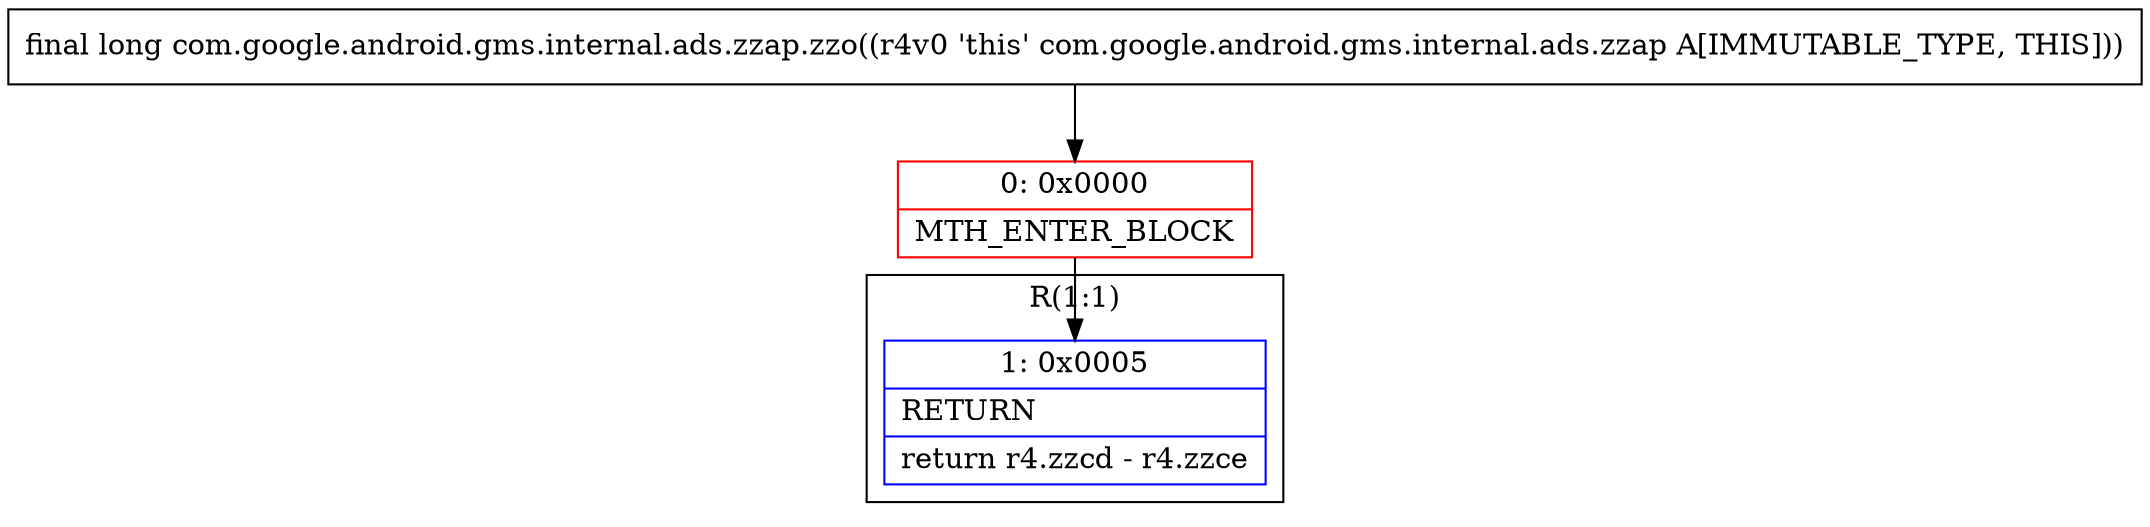 digraph "CFG forcom.google.android.gms.internal.ads.zzap.zzo()J" {
subgraph cluster_Region_1418758325 {
label = "R(1:1)";
node [shape=record,color=blue];
Node_1 [shape=record,label="{1\:\ 0x0005|RETURN\l|return r4.zzcd \- r4.zzce\l}"];
}
Node_0 [shape=record,color=red,label="{0\:\ 0x0000|MTH_ENTER_BLOCK\l}"];
MethodNode[shape=record,label="{final long com.google.android.gms.internal.ads.zzap.zzo((r4v0 'this' com.google.android.gms.internal.ads.zzap A[IMMUTABLE_TYPE, THIS])) }"];
MethodNode -> Node_0;
Node_0 -> Node_1;
}

